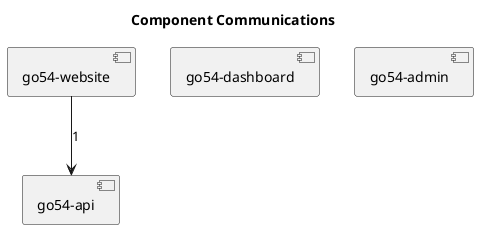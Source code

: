 @startuml
title Component Communications
component "go54-api" as go54_api
component "go54-dashboard" as go54_dashboard
component "go54-website" as go54_website
component "go54-admin" as go54_admin

go54_website --> go54_api : 1
@enduml